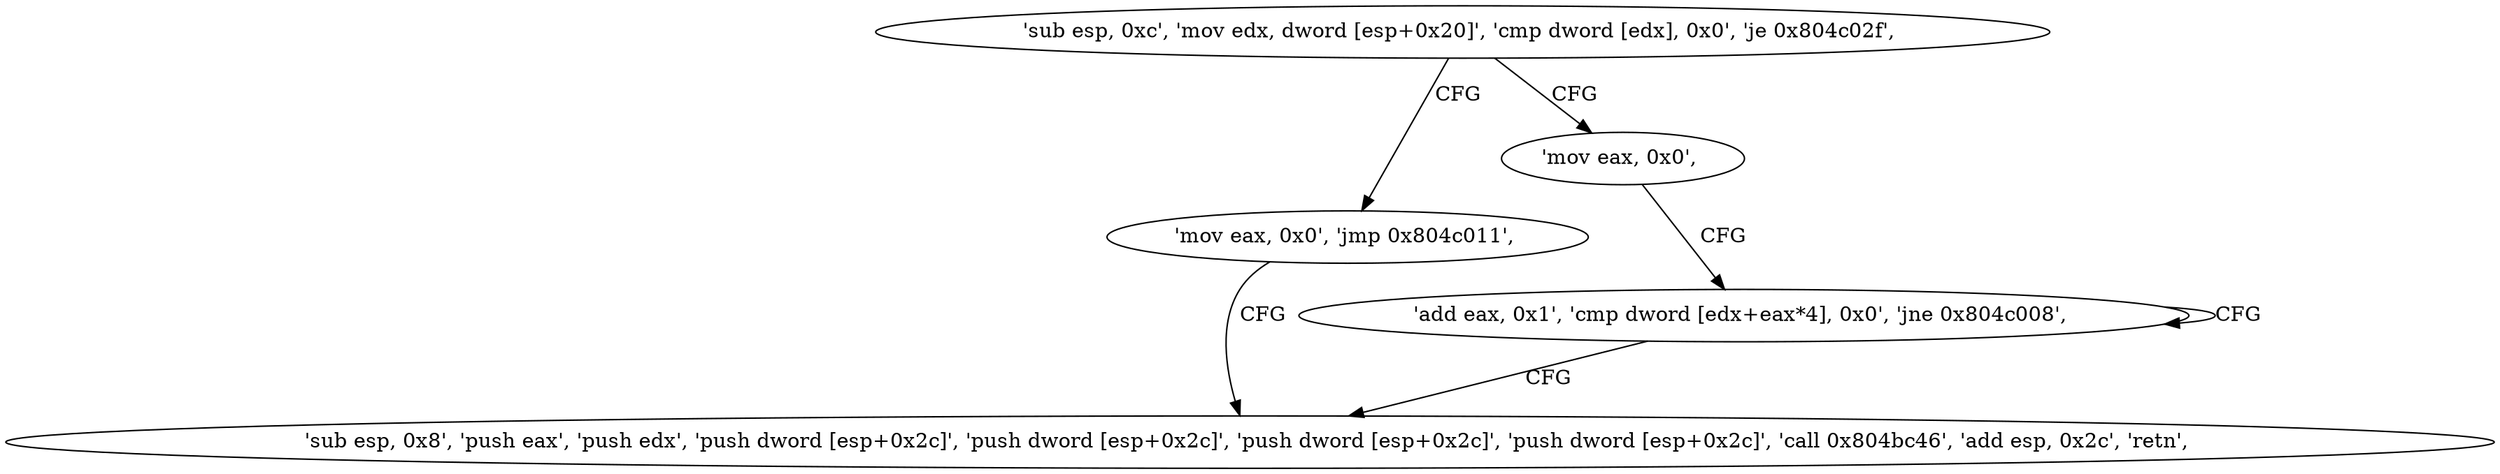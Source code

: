 digraph "func" {
"134529015" [label = "'sub esp, 0xc', 'mov edx, dword [esp+0x20]', 'cmp dword [edx], 0x0', 'je 0x804c02f', " ]
"134529071" [label = "'mov eax, 0x0', 'jmp 0x804c011', " ]
"134529027" [label = "'mov eax, 0x0', " ]
"134529041" [label = "'sub esp, 0x8', 'push eax', 'push edx', 'push dword [esp+0x2c]', 'push dword [esp+0x2c]', 'push dword [esp+0x2c]', 'push dword [esp+0x2c]', 'call 0x804bc46', 'add esp, 0x2c', 'retn', " ]
"134529032" [label = "'add eax, 0x1', 'cmp dword [edx+eax*4], 0x0', 'jne 0x804c008', " ]
"134529015" -> "134529071" [ label = "CFG" ]
"134529015" -> "134529027" [ label = "CFG" ]
"134529071" -> "134529041" [ label = "CFG" ]
"134529027" -> "134529032" [ label = "CFG" ]
"134529032" -> "134529032" [ label = "CFG" ]
"134529032" -> "134529041" [ label = "CFG" ]
}
